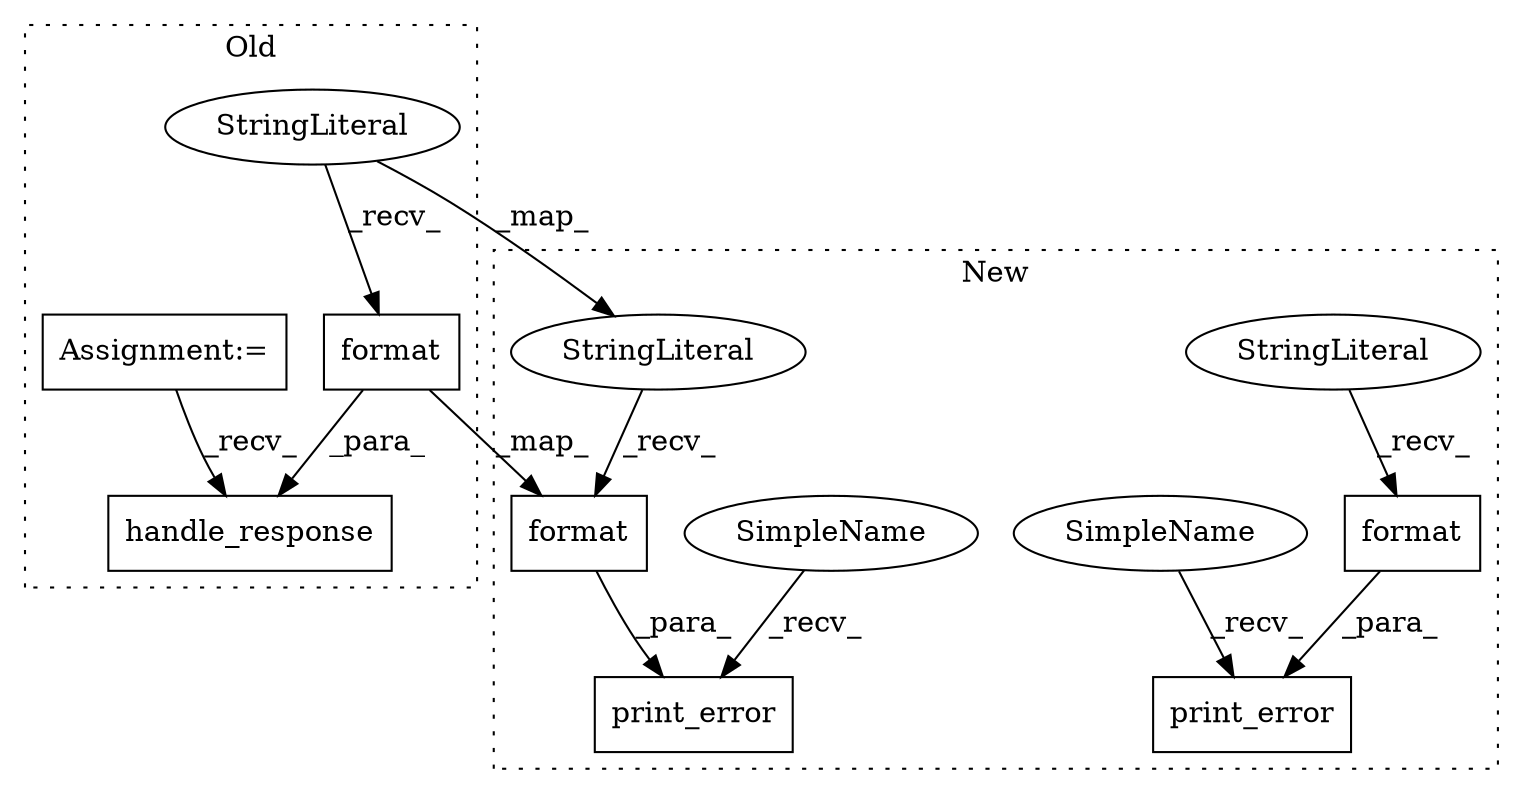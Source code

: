 digraph G {
subgraph cluster0 {
1 [label="handle_response" a="32" s="919,990" l="16,1" shape="box"];
6 [label="Assignment:=" a="7" s="678" l="15" shape="box"];
8 [label="format" a="32" s="977,989" l="7,1" shape="box"];
9 [label="StringLiteral" a="45" s="944" l="32" shape="ellipse"];
label = "Old";
style="dotted";
}
subgraph cluster1 {
2 [label="print_error" a="32" s="984,1027" l="12,1" shape="box"];
3 [label="print_error" a="32" s="903,967" l="12,1" shape="box"];
4 [label="format" a="32" s="1018,1026" l="7,1" shape="box"];
5 [label="StringLiteral" a="45" s="996" l="21" shape="ellipse"];
7 [label="format" a="32" s="954,966" l="7,1" shape="box"];
10 [label="StringLiteral" a="45" s="915" l="38" shape="ellipse"];
11 [label="SimpleName" a="42" s="976" l="7" shape="ellipse"];
12 [label="SimpleName" a="42" s="895" l="7" shape="ellipse"];
label = "New";
style="dotted";
}
4 -> 2 [label="_para_"];
5 -> 4 [label="_recv_"];
6 -> 1 [label="_recv_"];
7 -> 3 [label="_para_"];
8 -> 7 [label="_map_"];
8 -> 1 [label="_para_"];
9 -> 10 [label="_map_"];
9 -> 8 [label="_recv_"];
10 -> 7 [label="_recv_"];
11 -> 2 [label="_recv_"];
12 -> 3 [label="_recv_"];
}